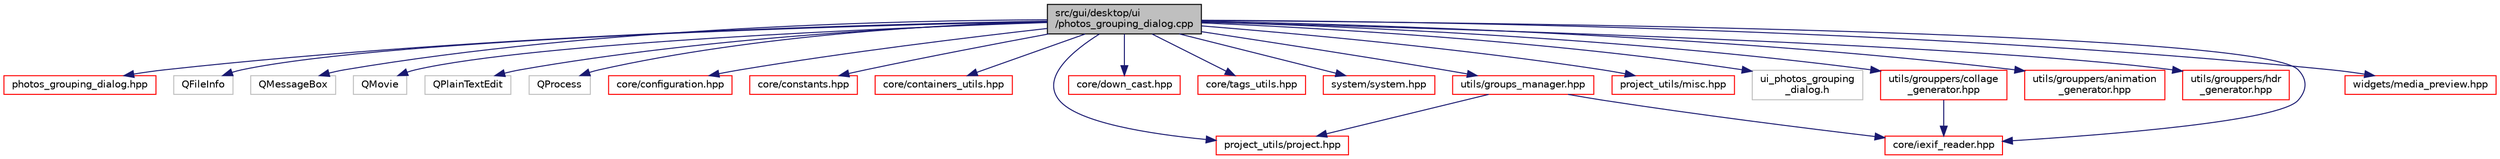 digraph "src/gui/desktop/ui/photos_grouping_dialog.cpp"
{
 // LATEX_PDF_SIZE
  edge [fontname="Helvetica",fontsize="10",labelfontname="Helvetica",labelfontsize="10"];
  node [fontname="Helvetica",fontsize="10",shape=record];
  Node1 [label="src/gui/desktop/ui\l/photos_grouping_dialog.cpp",height=0.2,width=0.4,color="black", fillcolor="grey75", style="filled", fontcolor="black",tooltip=" "];
  Node1 -> Node2 [color="midnightblue",fontsize="10",style="solid",fontname="Helvetica"];
  Node2 [label="photos_grouping_dialog.hpp",height=0.2,width=0.4,color="red", fillcolor="white", style="filled",URL="$photos__grouping__dialog_8hpp.html",tooltip=" "];
  Node1 -> Node40 [color="midnightblue",fontsize="10",style="solid",fontname="Helvetica"];
  Node40 [label="QFileInfo",height=0.2,width=0.4,color="grey75", fillcolor="white", style="filled",tooltip=" "];
  Node1 -> Node41 [color="midnightblue",fontsize="10",style="solid",fontname="Helvetica"];
  Node41 [label="QMessageBox",height=0.2,width=0.4,color="grey75", fillcolor="white", style="filled",tooltip=" "];
  Node1 -> Node42 [color="midnightblue",fontsize="10",style="solid",fontname="Helvetica"];
  Node42 [label="QMovie",height=0.2,width=0.4,color="grey75", fillcolor="white", style="filled",tooltip=" "];
  Node1 -> Node43 [color="midnightblue",fontsize="10",style="solid",fontname="Helvetica"];
  Node43 [label="QPlainTextEdit",height=0.2,width=0.4,color="grey75", fillcolor="white", style="filled",tooltip=" "];
  Node1 -> Node35 [color="midnightblue",fontsize="10",style="solid",fontname="Helvetica"];
  Node35 [label="QProcess",height=0.2,width=0.4,color="grey75", fillcolor="white", style="filled",tooltip=" "];
  Node1 -> Node44 [color="midnightblue",fontsize="10",style="solid",fontname="Helvetica"];
  Node44 [label="core/configuration.hpp",height=0.2,width=0.4,color="red", fillcolor="white", style="filled",URL="$configuration_8hpp.html",tooltip=" "];
  Node1 -> Node46 [color="midnightblue",fontsize="10",style="solid",fontname="Helvetica"];
  Node46 [label="core/constants.hpp",height=0.2,width=0.4,color="red", fillcolor="white", style="filled",URL="$constants_8hpp.html",tooltip=" "];
  Node1 -> Node48 [color="midnightblue",fontsize="10",style="solid",fontname="Helvetica"];
  Node48 [label="core/containers_utils.hpp",height=0.2,width=0.4,color="red", fillcolor="white", style="filled",URL="$containers__utils_8hpp.html",tooltip=" "];
  Node1 -> Node51 [color="midnightblue",fontsize="10",style="solid",fontname="Helvetica"];
  Node51 [label="core/iexif_reader.hpp",height=0.2,width=0.4,color="red", fillcolor="white", style="filled",URL="$iexif__reader_8hpp.html",tooltip=" "];
  Node1 -> Node53 [color="midnightblue",fontsize="10",style="solid",fontname="Helvetica"];
  Node53 [label="core/down_cast.hpp",height=0.2,width=0.4,color="red", fillcolor="white", style="filled",URL="$down__cast_8hpp.html",tooltip=" "];
  Node1 -> Node54 [color="midnightblue",fontsize="10",style="solid",fontname="Helvetica"];
  Node54 [label="core/tags_utils.hpp",height=0.2,width=0.4,color="red", fillcolor="white", style="filled",URL="$tags__utils_8hpp.html",tooltip=" "];
  Node1 -> Node55 [color="midnightblue",fontsize="10",style="solid",fontname="Helvetica"];
  Node55 [label="system/system.hpp",height=0.2,width=0.4,color="red", fillcolor="white", style="filled",URL="$system_8hpp.html",tooltip=" "];
  Node1 -> Node57 [color="midnightblue",fontsize="10",style="solid",fontname="Helvetica"];
  Node57 [label="project_utils/project.hpp",height=0.2,width=0.4,color="red", fillcolor="white", style="filled",URL="$project_8hpp.html",tooltip=" "];
  Node1 -> Node60 [color="midnightblue",fontsize="10",style="solid",fontname="Helvetica"];
  Node60 [label="project_utils/misc.hpp",height=0.2,width=0.4,color="red", fillcolor="white", style="filled",URL="$misc_8hpp.html",tooltip=" "];
  Node1 -> Node61 [color="midnightblue",fontsize="10",style="solid",fontname="Helvetica"];
  Node61 [label="ui_photos_grouping\l_dialog.h",height=0.2,width=0.4,color="grey75", fillcolor="white", style="filled",tooltip=" "];
  Node1 -> Node62 [color="midnightblue",fontsize="10",style="solid",fontname="Helvetica"];
  Node62 [label="utils/groups_manager.hpp",height=0.2,width=0.4,color="red", fillcolor="white", style="filled",URL="$groups__manager_8hpp.html",tooltip=" "];
  Node62 -> Node51 [color="midnightblue",fontsize="10",style="solid",fontname="Helvetica"];
  Node62 -> Node57 [color="midnightblue",fontsize="10",style="solid",fontname="Helvetica"];
  Node1 -> Node64 [color="midnightblue",fontsize="10",style="solid",fontname="Helvetica"];
  Node64 [label="utils/grouppers/animation\l_generator.hpp",height=0.2,width=0.4,color="red", fillcolor="white", style="filled",URL="$animation__generator_8hpp.html",tooltip=" "];
  Node1 -> Node65 [color="midnightblue",fontsize="10",style="solid",fontname="Helvetica"];
  Node65 [label="utils/grouppers/hdr\l_generator.hpp",height=0.2,width=0.4,color="red", fillcolor="white", style="filled",URL="$hdr__generator_8hpp.html",tooltip=" "];
  Node1 -> Node66 [color="midnightblue",fontsize="10",style="solid",fontname="Helvetica"];
  Node66 [label="utils/grouppers/collage\l_generator.hpp",height=0.2,width=0.4,color="red", fillcolor="white", style="filled",URL="$collage__generator_8hpp.html",tooltip=" "];
  Node66 -> Node51 [color="midnightblue",fontsize="10",style="solid",fontname="Helvetica"];
  Node1 -> Node67 [color="midnightblue",fontsize="10",style="solid",fontname="Helvetica"];
  Node67 [label="widgets/media_preview.hpp",height=0.2,width=0.4,color="red", fillcolor="white", style="filled",URL="$media__preview_8hpp.html",tooltip=" "];
}
